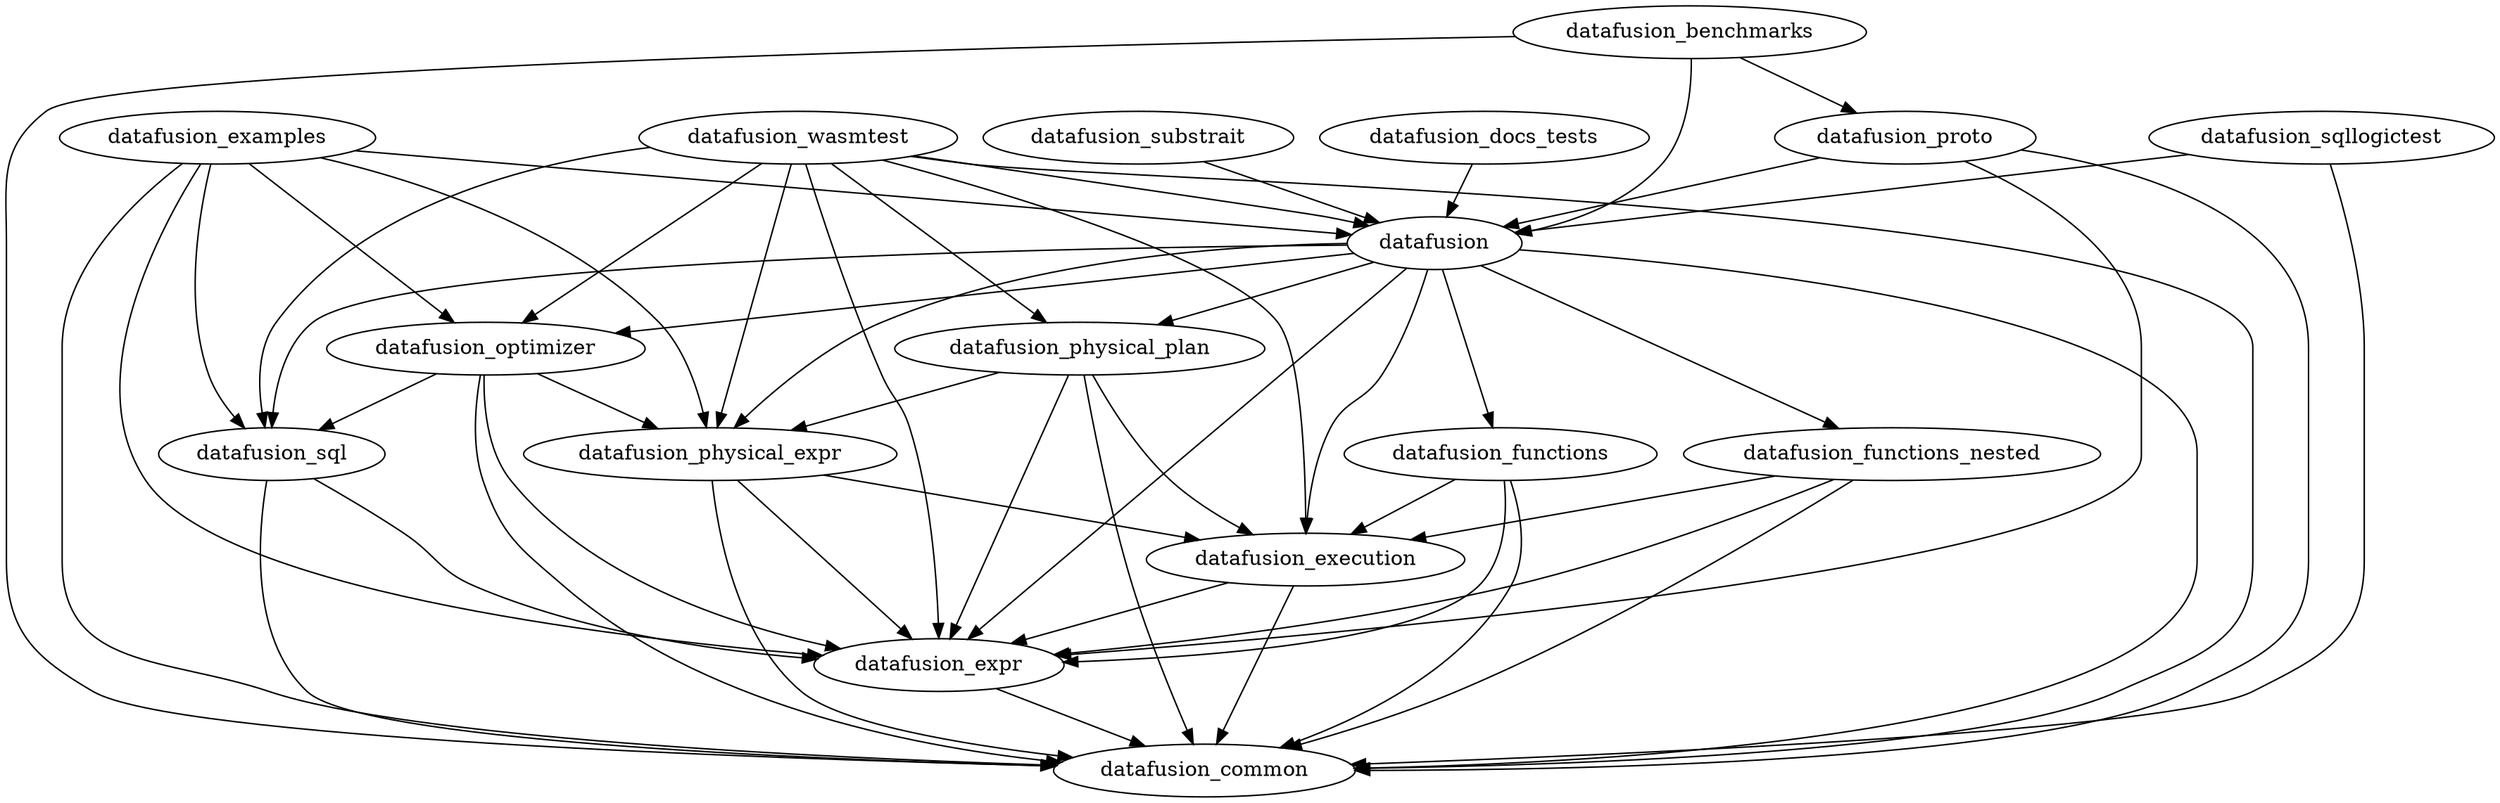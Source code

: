 // Licensed to the Apache Software Foundation (ASF) under one
// or more contributor license agreements.  See the NOTICE file
// distributed with this work for additional information
// regarding copyright ownership.  The ASF licenses this file
// to you under the Apache License, Version 2.0 (the
// "License"); you may not use this file except in compliance
// with the License.  You may obtain a copy of the License at
//
//   http://www.apache.org/licenses/LICENSE-2.0
//
// Unless required by applicable law or agreed to in writing,
// software distributed under the License is distributed on an
// "AS IS" BASIS, WITHOUT WARRANTIES OR CONDITIONS OF ANY
// KIND, either express or implied.  See the License for the
// specific language governing permissions and limitations
// under the License.

digraph G {
        datafusion_examples
        datafusion_examples -> datafusion
        datafusion_examples -> datafusion_common
        datafusion_examples -> datafusion_expr
        datafusion_examples -> datafusion_optimizer
        datafusion_examples -> datafusion_physical_expr
        datafusion_examples -> datafusion_sql
        datafusion_expr
        datafusion_expr -> datafusion_common
        datafusion_functions
        datafusion_functions -> datafusion_common
        datafusion_functions -> datafusion_execution
        datafusion_functions -> datafusion_expr
        datafusion_wasmtest
        datafusion_wasmtest -> datafusion
        datafusion_wasmtest -> datafusion_common
        datafusion_wasmtest -> datafusion_execution
        datafusion_wasmtest -> datafusion_expr
        datafusion_wasmtest -> datafusion_optimizer
        datafusion_wasmtest -> datafusion_physical_expr
        datafusion_wasmtest -> datafusion_physical_plan
        datafusion_wasmtest -> datafusion_sql
        datafusion_common
        datafusion_sql
        datafusion_sql -> datafusion_common
        datafusion_sql -> datafusion_expr
        datafusion_physical_plan
        datafusion_physical_plan -> datafusion_common
        datafusion_physical_plan -> datafusion_execution
        datafusion_physical_plan -> datafusion_expr
        datafusion_physical_plan -> datafusion_physical_expr
        datafusion_benchmarks
        datafusion_benchmarks -> datafusion
        datafusion_benchmarks -> datafusion_common
        datafusion_benchmarks -> datafusion_proto
        datafusion_docs_tests
        datafusion_docs_tests -> datafusion
        datafusion_optimizer
        datafusion_optimizer -> datafusion_common
        datafusion_optimizer -> datafusion_expr
        datafusion_optimizer -> datafusion_physical_expr
        datafusion_optimizer -> datafusion_sql
        datafusion_proto
        datafusion_proto -> datafusion
        datafusion_proto -> datafusion_common
        datafusion_proto -> datafusion_expr
        datafusion_physical_expr
        datafusion_physical_expr -> datafusion_common
        datafusion_physical_expr -> datafusion_execution
        datafusion_physical_expr -> datafusion_expr
        datafusion_sqllogictest
        datafusion_sqllogictest -> datafusion
        datafusion_sqllogictest -> datafusion_common
        datafusion
        datafusion -> datafusion_common
        datafusion -> datafusion_execution
        datafusion -> datafusion_expr
        datafusion -> datafusion_functions
        datafusion -> datafusion_functions_nested
        datafusion -> datafusion_optimizer
        datafusion -> datafusion_physical_expr
        datafusion -> datafusion_physical_plan
        datafusion -> datafusion_sql
        datafusion_functions_nested
        datafusion_functions_nested -> datafusion_common
        datafusion_functions_nested -> datafusion_execution
        datafusion_functions_nested -> datafusion_expr
        datafusion_execution
        datafusion_execution -> datafusion_common
        datafusion_execution -> datafusion_expr
        datafusion_substrait
        datafusion_substrait -> datafusion
}